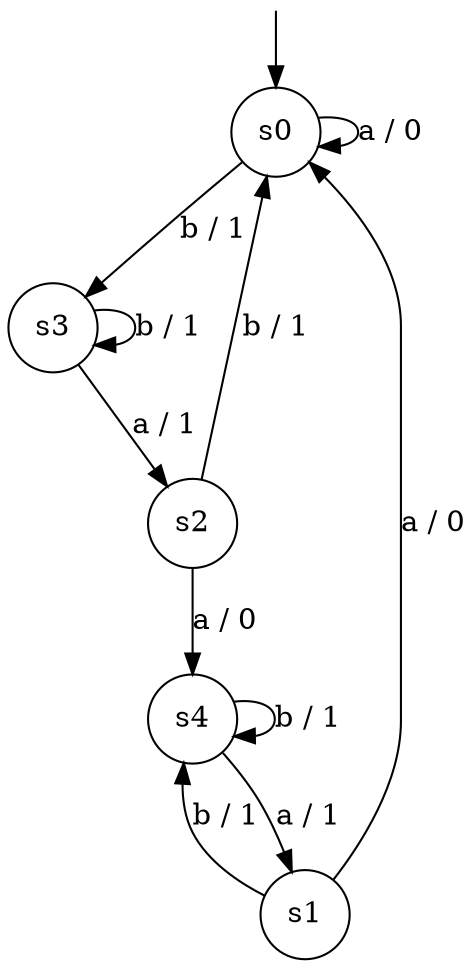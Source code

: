 digraph g {

	s0 [shape="circle" label="s0"];
	s1 [shape="circle" label="s1"];
	s2 [shape="circle" label="s2"];
	s3 [shape="circle" label="s3"];
	s4 [shape="circle" label="s4"];
	s0 -> s0 [label="a / 0"];
	s0 -> s3 [label="b / 1"];
	s1 -> s0 [label="a / 0"];
	s1 -> s4 [label="b / 1"];
	s2 -> s4 [label="a / 0"];
	s2 -> s0 [label="b / 1"];
	s3 -> s2 [label="a / 1"];
	s3 -> s3 [label="b / 1"];
	s4 -> s1 [label="a / 1"];
	s4 -> s4 [label="b / 1"];

__start0 [label="" shape="none" width="0" height="0"];
__start0 -> s0;

}
